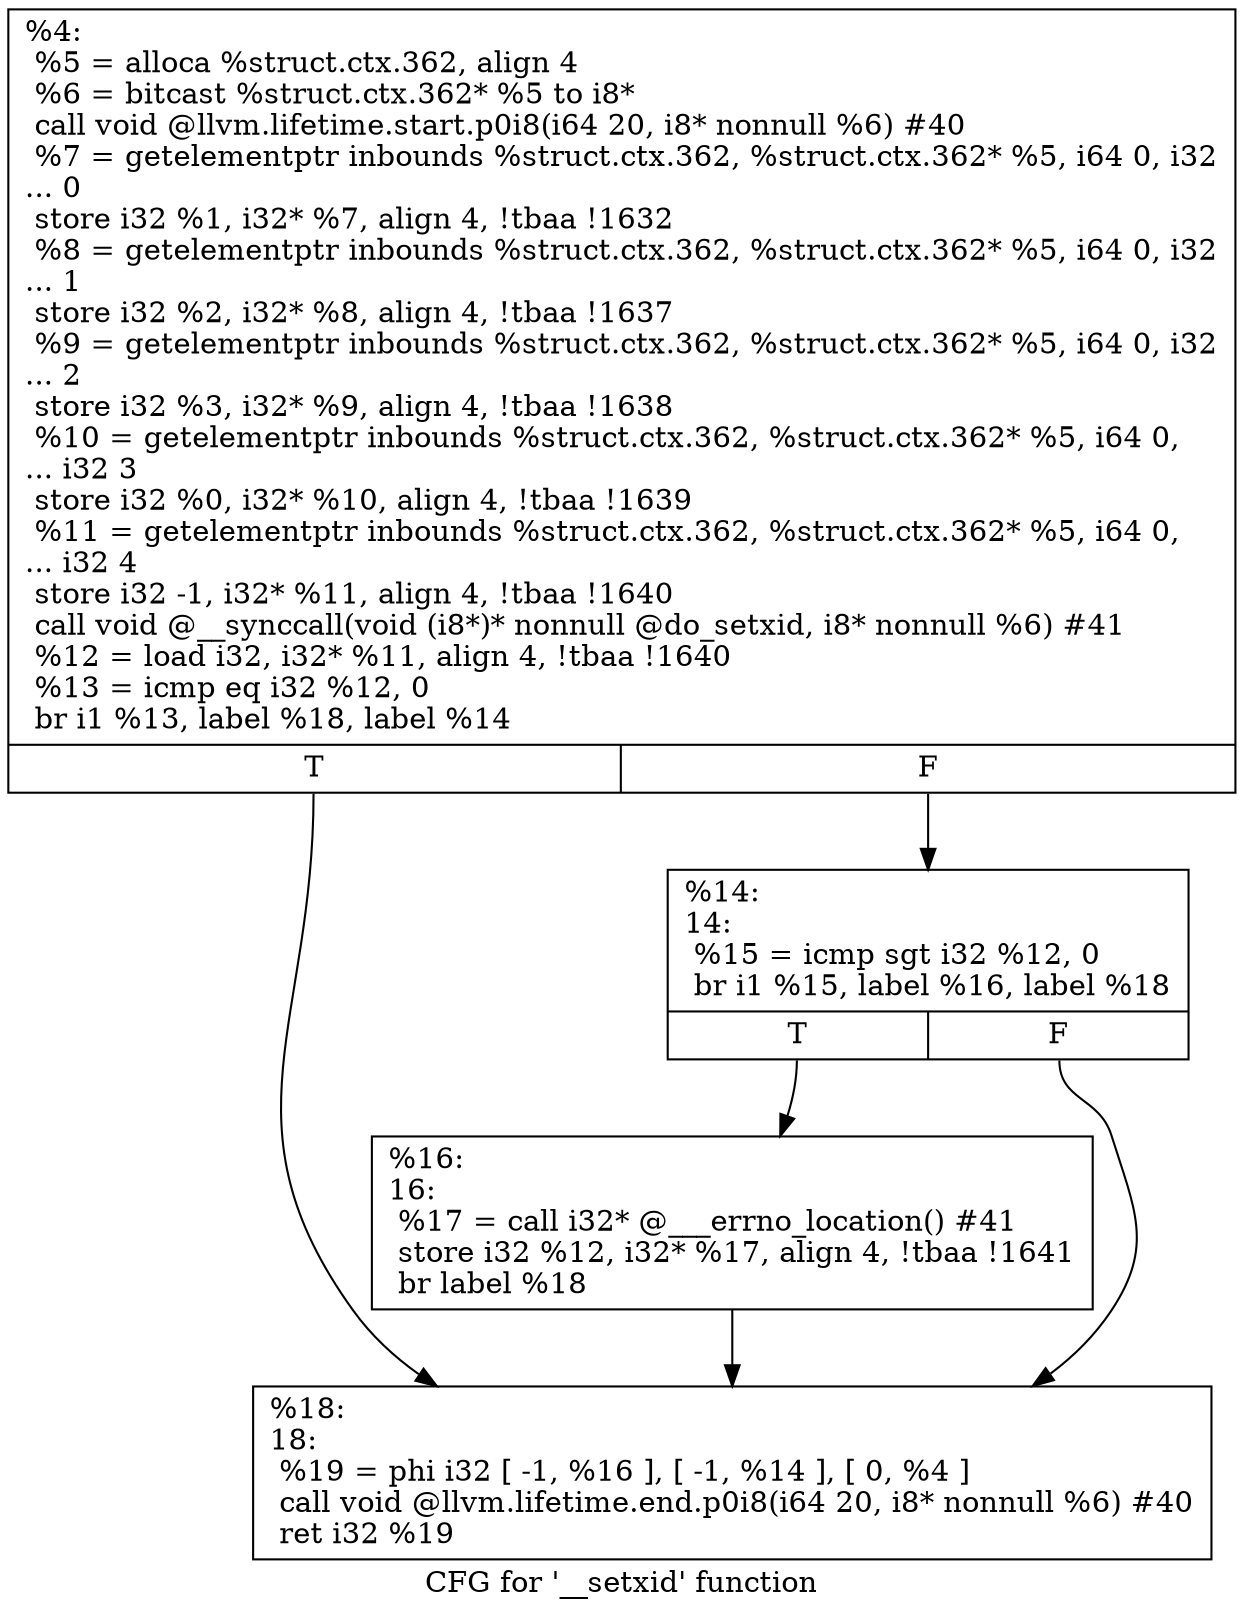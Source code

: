 digraph "CFG for '__setxid' function" {
	label="CFG for '__setxid' function";

	Node0x1b35d40 [shape=record,label="{%4:\l  %5 = alloca %struct.ctx.362, align 4\l  %6 = bitcast %struct.ctx.362* %5 to i8*\l  call void @llvm.lifetime.start.p0i8(i64 20, i8* nonnull %6) #40\l  %7 = getelementptr inbounds %struct.ctx.362, %struct.ctx.362* %5, i64 0, i32\l... 0\l  store i32 %1, i32* %7, align 4, !tbaa !1632\l  %8 = getelementptr inbounds %struct.ctx.362, %struct.ctx.362* %5, i64 0, i32\l... 1\l  store i32 %2, i32* %8, align 4, !tbaa !1637\l  %9 = getelementptr inbounds %struct.ctx.362, %struct.ctx.362* %5, i64 0, i32\l... 2\l  store i32 %3, i32* %9, align 4, !tbaa !1638\l  %10 = getelementptr inbounds %struct.ctx.362, %struct.ctx.362* %5, i64 0,\l... i32 3\l  store i32 %0, i32* %10, align 4, !tbaa !1639\l  %11 = getelementptr inbounds %struct.ctx.362, %struct.ctx.362* %5, i64 0,\l... i32 4\l  store i32 -1, i32* %11, align 4, !tbaa !1640\l  call void @__synccall(void (i8*)* nonnull @do_setxid, i8* nonnull %6) #41\l  %12 = load i32, i32* %11, align 4, !tbaa !1640\l  %13 = icmp eq i32 %12, 0\l  br i1 %13, label %18, label %14\l|{<s0>T|<s1>F}}"];
	Node0x1b35d40:s0 -> Node0x1b35e30;
	Node0x1b35d40:s1 -> Node0x1b35d90;
	Node0x1b35d90 [shape=record,label="{%14:\l14:                                               \l  %15 = icmp sgt i32 %12, 0\l  br i1 %15, label %16, label %18\l|{<s0>T|<s1>F}}"];
	Node0x1b35d90:s0 -> Node0x1b35de0;
	Node0x1b35d90:s1 -> Node0x1b35e30;
	Node0x1b35de0 [shape=record,label="{%16:\l16:                                               \l  %17 = call i32* @___errno_location() #41\l  store i32 %12, i32* %17, align 4, !tbaa !1641\l  br label %18\l}"];
	Node0x1b35de0 -> Node0x1b35e30;
	Node0x1b35e30 [shape=record,label="{%18:\l18:                                               \l  %19 = phi i32 [ -1, %16 ], [ -1, %14 ], [ 0, %4 ]\l  call void @llvm.lifetime.end.p0i8(i64 20, i8* nonnull %6) #40\l  ret i32 %19\l}"];
}
